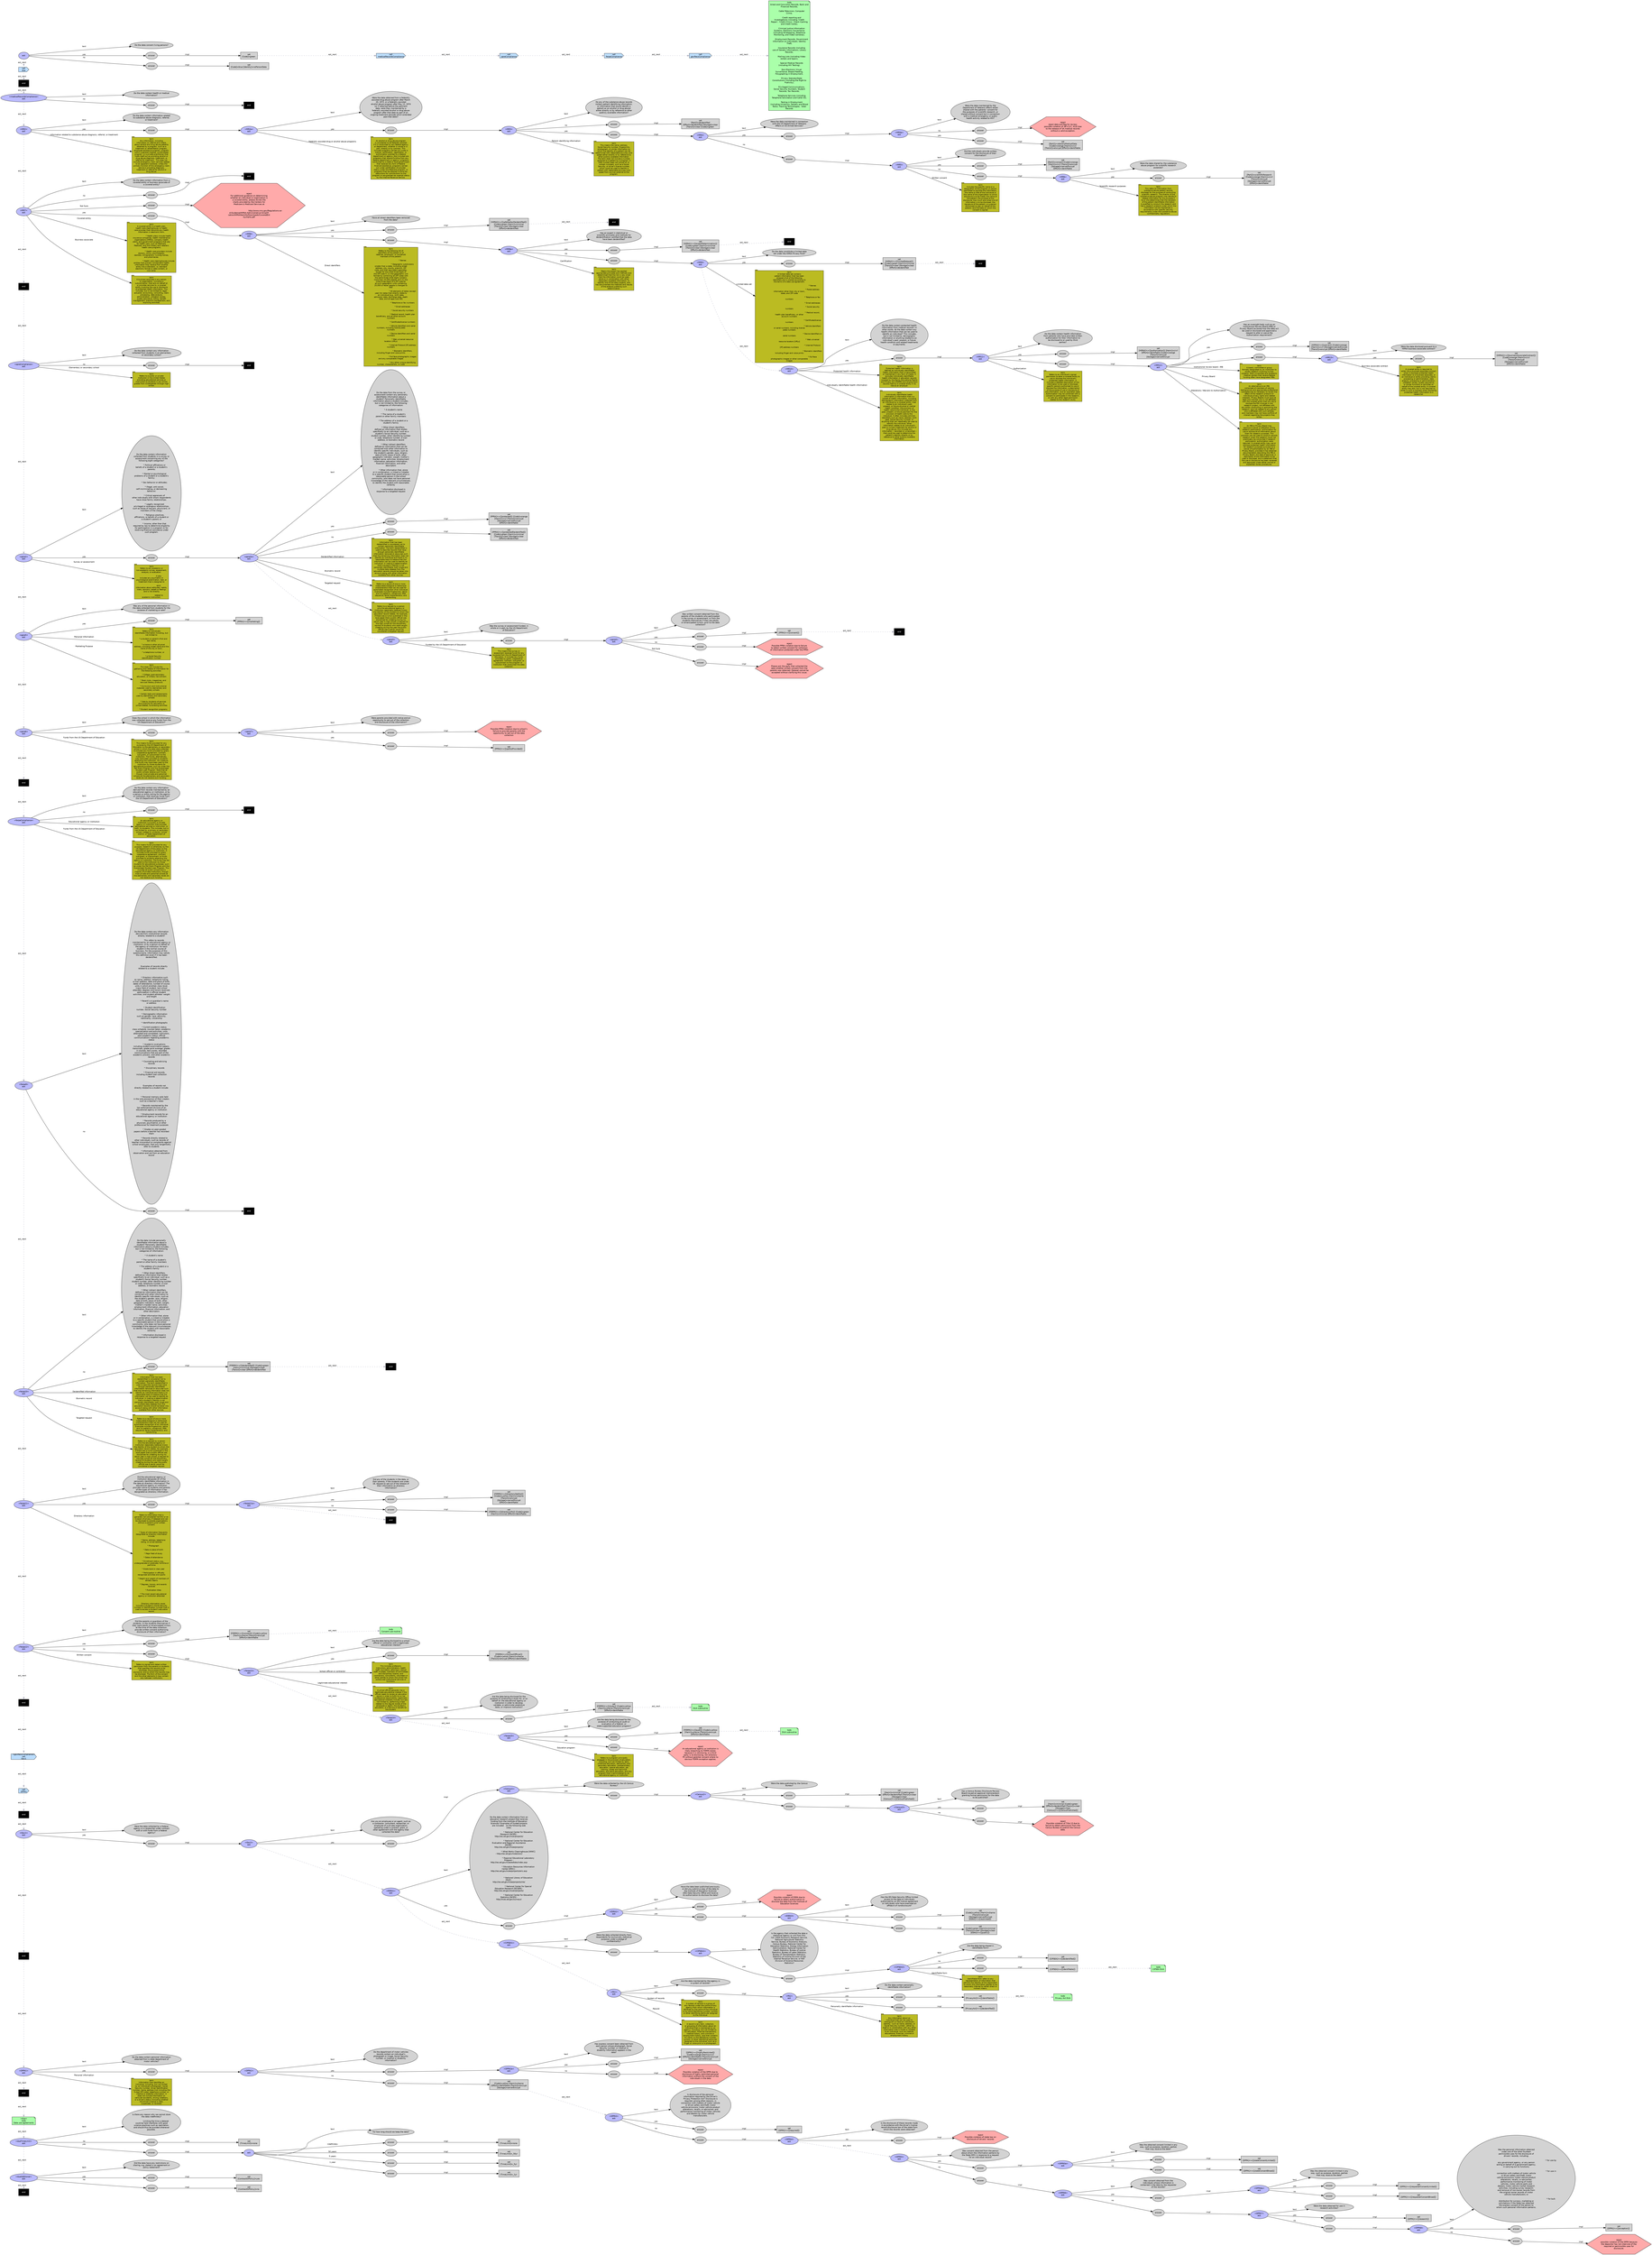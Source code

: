 digraph DecisionGraph {
edge [fontname="Helvetica" fontsize="10"]
node [fillcolor="lightgray" style="filled" fontname="Helvetica" fontsize="10"]
rankdir=LR
_18_091_19[ fillcolor="#BBBBFF" label="ask\n" ]
_18_091_19_TEXT[ label="Do the data concern living persons?" ]
_18_091_19_ans_yes[ label="answer" ]
_18_092_19[ shape="box" label="set\n[Code]=green " ]
_18_093_19[ fillcolor="#BBDDFF" shape="cds" label="call\nmedicalRecordsCompliance" ]
_18_094_19[ fillcolor="#BBDDFF" shape="cds" label="call\nppraCompliance" ]
_18_095_19[ fillcolor="#BBDDFF" shape="cds" label="call\nferpaCompliance" ]
_18_096_19[ fillcolor="#BBDDFF" shape="cds" label="call\ngovRecsCompliance" ]
_18_097_19[ fillcolor="#AAFFAA" shape="note" label="todo\nArrest and Conviction Records, Bank and\nFinancial Records,\n        Cable Television, Computer\nCrime,\n        Credit reporting and\nInvestigations (including 'Credit\nRepair', 'Credit Clinics', Check-Cashing\nand Credit Cards),\n        Criminal Justice Information\nSystems, Electronic Surveillance\n(including Wiretapping, Telephone\nMonitoring, and Video Cameras),\n        Employment Records, Government\nInformation on Individuals, Identity\nTheft,\n        Insurance Records (including\nuse of Genetic Information), Library\nRecords,\n        Mailing Lists (including Video\nrentals and Spam),\n        Special Medical Records\n(including HIV Testing),\n        Non-Electronic Visual\nSurveillance. Breast-Feeding,\nPolygraphing in Employment,\n        Privacy Statutes/State\nConstitutions (including the Right to\nPublicity),\n        Privileged Communications,\nSocial Security Numbers, Student\nRecords, Tax Records,\n        Telephone Services (including\nTelephone Solicitation and Caller ID),\n        Testing in Employment\n(including Urinalysis, Genetic and Blood\nTests), Tracking Technologies,  Voter\nRecords" ]
_18_091_19_ans_no[ label="answer" ]
_18_098_19[ shape="box" label="set\n[Code]=blue [Identity]=noPersonData " ]
_18_099_19[ fillcolor="#BBDDFF" shape="cds" label="call\ndua" ]
_18_0910_19[ fillcolor="#000000" shape="box" color="#000000" fontcolor="#FFFFFF" label="end" ]
medicalRecordsCompliance[ fillcolor="#BBBBFF" label=">medicalRecordsCompliance<\nask\n" ]
medicalRecordsCompliance_TEXT[ label="Do the data contain health or medical\ninformation?" ]
medicalRecordsCompliance_ans_no[ label="answer" ]
_18_0911_19[ fillcolor="#000000" shape="box" color="#000000" fontcolor="#FFFFFF" label="end" ]
MR2[ fillcolor="#BBBBFF" label=">MR2<\nask\n" ]
MR2_TEXT[ label="Do the data contain information related\nto substance abuse diagnosis, referral,\nor treatment?" ]
MR2_ans_yes[ label="answer" ]
MR2a[ fillcolor="#BBBBFF" label=">MR2a<\nask\n" ]
MR2a_TEXT[ label="Were the data obtained from a federally\nassisted drug abuse program after March\n20, 1972, or a federally assisted\nalcohol abuse program after May 13, 1974\n(or if obtained before the pertinent\ndate, were they maintained by a\nfederally assisted alcohol or drug abuse\nprogram after that date as part of an\nongoing treatment episode which extended\npast that date)?" ]
MR2a_ans_yes[ label="answer" ]
MR3[ fillcolor="#BBBBFF" label=">MR3<\nask\n" ]
MR3_TEXT[ label="Do any of the substance abuse records\ncontain patient identifying information,\nor information that would identify a\npatient as an alcohol or drug abuser\neither directly or by reference to other\npublicly available information?" ]
MR3_ans_no[ label="answer" ]
_18_0912_19[ shape="box" label="set\n[Part2]=deidentified\n[Effort]=deidentified [Storage]=clear\n[Transit]=clear [Code]=green " ]
MR3_ans_yes[ label="answer" ]
MR4[ fillcolor="#BBBBFF" label=">MR4<\nask\n" ]
MR4_TEXT[ label="Were the data maintained in connection\nwith the US Department of Veterans\nAffairs or US Armed Services?" ]
MR4_ans_yes[ label="answer" ]
MR4a[ fillcolor="#BBBBFF" label=">MR4a<\nask\n" ]
MR4a_TEXT[ label="Were the data maintained by the\nDepartment of Veterans Affairs either\nshared with the patients’ consent for\nthe purposes of scientific research, or\nshared without consent but in connection\nwith a medical emergency or public\nhealth activity related to HIV?" ]
MR4a_ans_no[ label="answer" ]
_18_0913_19[ fillcolor="#FFAAAA" shape="hexagon" label="reject\nreject data and flag for review;\npossible violation of 38 U.S.C. 4132 due\nto the release of VA medical records\nwithout a valid exception." ]
MR4a_ans_yes[ label="answer" ]
_18_0914_19[ shape="box" label="set\n[Part2]=veteransMedicalData\n[Code]=orange [Harm]=civil\n[Transit]=encrypt [Effort]=identifiable " ]
MR4_ans_no[ label="answer" ]
MR5[ fillcolor="#BBBBFF" label=">MR5<\nask\n" ]
MR5_TEXT[ label="Did the individuals provide written\nconsent for the disclosure of their\ninformation?" ]
MR5_ans_yes[ label="answer" ]
_18_0915_19[ shape="box" label="set\n[Part2]=consent [Code]=orange\n[Harm]=civil [Transit]=encrypt\n[Storage]=serverEncrypt\n[Effort]=identifiable " ]
MR5_ans_no[ label="answer" ]
MR6[ fillcolor="#BBBBFF" label=">MR6<\nask\n" ]
MR6_TEXT[ label="Were the data shared by the substance\nabuse program for scientific research\npurposes?" ]
MR6_ans_yes[ label="answer" ]
_18_0916_19[ shape="box" label="set\n[Part2]=scientificResearch\n[Code]=orange [Harm]=civil\n[Transit]=encrypt\n[Storage]=serverEncrypt\n[Effort]=identifiable " ]
MR6_t_Scientific_20research_20purposes[ fillcolor="#BBBB22" shape="tab" fontsize="9" label="term\nThis refers to information from\nsubstance abuse patient records\ndisclosed for the purpose of conducting\nscientific research. The director of the\nsubstance abuse program may decide to\nrelease information for this purpose if\nhe or she determines that the recipient\nof the patient identifiable information\nis qualified to conduct the research and\nhas a research protocol under which the\ninformation will be maintained in\naccordance with specific security\nrequirements under the substance abuse\nconfidentiality regulations" ]
MR5_t_Written_20consent[ fillcolor="#BBBB22" shape="tab" fontsize="9" label="term\nIncludes the specific name or a\ndesignation of the program or person\npermitted to disclose the information;\nthe name or title of the individual or\nthe name of the organization to which\ndisclosure is to be made; the name of\nthe patient; the purpose of the\ndisclosure; how much and what kind of\ninformation is to be disclosed; the\nsignature of the patient, or a person\nauthorized to sign on behalf of the\npatient; and the date on which the\nconsent is signed." ]
MR3_t_Patient_20identifying_20information[ fillcolor="#BBBB22" shape="tab" fontsize="9" label="term\nThis means the name, address,\nSocial Security number, fingerprints,\nphotograph, or similar information by\nwhich the identity of a patient can be\ndetermined with reasonable accuracy and\nspeed either directly or by reference to\nother publicly available information.\nThe term does not include a number\nassigned to a patient by a program, if\nthat number does not consist of, or\ncontain numbers, such as a Social\nSecurity, or driver’s license number,\nwhich could be used to identify a\npatient with reasonable accuracy and\nspeed from sources external to the\nprogram." ]
MR2a_t_Federally_20assisted_20drug_20or_20alcohol_20abuse_20programs[ fillcolor="#BBBB22" shape="tab" fontsize="9" label="term\nAn alcohol or drug abuse program\nis considered to be federally assisted\nif it is conducted by any federal agency\nor department, whether in whole or in\npart, directly or by contract. This\nincludes programs carried out under a\nlicense, certification, registration, or\nauthorization granted by a federal\ndepartment or agency. Also included are\nprograms that receive funding from any\nfederal department or agency, programs\nconducted by a state or local government\nthat receives any form of federal\nfinancial assistance, programs carried\nout under certification of provider\nstatus under the Medicare program, or\nprograms that are allowed income tax\ndeductions for contributions to the\nprogram or are granted tax exempt status\nby the Internal Revenue Service." ]
MR2_t_Information_20related_20to_20substance_20abuse_20diagnosis_01_20referral_01_20or_20treatment[ fillcolor="#BBBB22" shape="tab" fontsize="9" label="term\nAny information, including\ninformation on referral and intake,\nabout alcohol and drug abuse patients\nobtained by a program, such as a\ntreatment or rehabilitation program,\nemployee assistance program, program\nwithin a general hospital, school-based\nprogram, or a private practitioner that\nholds itself out as providing alcohol or\ndrug abuse diagnosis, treatment, or\nreferral for treatment.  This does not\ninclude emergency room services related\nto an apparent overdose, unless the\nprimary function of this emergency room\nservice is providing diagnosis,\ntreatment or referral for alcohol or\ndrug abuse." ]
MR7[ fillcolor="#BBBBFF" label=">MR7<\nask\n" ]
MR7_TEXT[ label="Do the data contain information from a\ncovered entity or business associate of\na covered entity?" ]
MR7_ans_no[ label="answer" ]
_18_0917_19[ fillcolor="#000000" shape="box" color="#000000" fontcolor="#FFFFFF" label="end" ]
MR7_ans_Not_20Sure[ label="answer" ]
_18_0918_19[ fillcolor="#FFAAAA" shape="hexagon" label="reject\nFor additional guidance on determining\nwhether an individual or organization is\na covered entity, please review the\ncharts provided by the Centers for\nMedicare & Medicaid Services at\n \n							http://www.cms.gov/Regulations-an\nd-Guidance/HIPAA-Administrative-Simplifi\ncation/HIPAAGenInfo/Downloads/CoveredEnt\nitycharts.pdf" ]
MR7_ans_yes[ label="answer" ]
MR8[ fillcolor="#BBBBFF" label=">MR8<\nask\n" ]
MR8_TEXT[ label="Have all direct identifiers been removed\nfrom the data?" ]
MR8_ans_yes[ label="answer" ]
_18_0919_19[ shape="box" label="set\n[HIPAA]+={[safeHarborDeidentified]}\n[Code]=green [Harm]=minimal\n[Transit]=clear [Storage]=clear\n[Effort]=deidentified " ]
_18_0920_19[ fillcolor="#000000" shape="box" color="#000000" fontcolor="#FFFFFF" label="end" ]
MR8_ans_no[ label="answer" ]
MR8a[ fillcolor="#BBBBFF" label=">MR8a<\nask\n" ]
MR8a_TEXT[ label="Has an expert in statistical or\nscientific principles and methods for\ndeidentification certified that the data\nhave been deidentified?" ]
MR8a_ans_yes[ label="answer" ]
_18_0921_19[ shape="box" label="set\n[HIPAA]+={[expertDetermination]}\n[Code]=green [Harm]=minimal\n[Transit]=clear [Storage]=clear\n[Effort]=deidentified " ]
_18_0922_19[ fillcolor="#000000" shape="box" color="#000000" fontcolor="#FFFFFF" label="end" ]
MR8a_ans_no[ label="answer" ]
MR9[ fillcolor="#BBBBFF" label=">MR9<\nask\n" ]
MR9_TEXT[ label="Do the data constitute a limited data\nset under the HIPAA Privacy Rule?" ]
MR9_ans_yes[ label="answer" ]
_18_0923_19[ shape="box" label="set\n[HIPAA]+={[limitedDataset]}\n[Code]=green [Harm]=minimal\n[Transit]=clear [Storage]=clear\n[Effort]=deidentified " ]
_18_0924_19[ fillcolor="#000000" shape="box" color="#000000" fontcolor="#FFFFFF" label="end" ]
MR9_t_Limited_20data_20set[ fillcolor="#BBBB22" shape="tab" fontsize="9" label="term\nA limited data set contains\npatient information that has been\nstripped of all of the following\nidentifiers and is shared according to\nthe terms of a data use agreement.\n      										* Names\n      										* Postal address\ninformation other than city or town,\nstate, and ZIP code\n      										* Telephone or fax\nnumbers\n      										* Email addresses\n      										* Social security\nnumbers\n      										* Medical record,\nhealth plan beneficiary, or other\naccount numbers\n      										* Certificate/license\nnumbers\n      										* Vehicle identifiers\nor serial numbers, including license\nplate numbers\n      										* Device identifiers or\nserial numbers\n      										* Web universal\nresource locators [URLs]\n      										* Internet Protocol\n[IP] address numbers\n      										* Biometric identifiers\nincluding finger and voice prints\n      										* Full face\nphotographic images or other comparable\nimages" ]
MR10[ fillcolor="#BBBBFF" label=">MR10<\nask\n" ]
MR10_TEXT[ label="Do the data contain protected health\ninformation from medical records? In\nother words, do the data contain any\nhealth information that can be used to\nidentify an individual? This includes,\nbut is not limited to, demographic\ninformation or anything related to an\nindividual’s past, present, or future\nhealth condition and related treatments\nor payments." ]
MR10_ans_yes[ label="answer" ]
MR11[ fillcolor="#BBBBFF" label=">MR11<\nask\n" ]
MR11_TEXT[ label="Do the data contain health information\nfrom patients who have provided written\nauthorization for their information to\nbe disclosed to or used by third\nparties?" ]
MR11_ans_yes[ label="answer" ]
_18_0925_19[ shape="box" label="set\n[HIPAA]+={[authorization]} [Harm]=civil\n[Effort]=identifiable [Code]=orange\n[Transit]=encrypt\n[Storage]=serverEncrypt " ]
MR11_ans_no[ label="answer" ]
MR12[ fillcolor="#BBBBFF" label=">MR12<\nask\n" ]
MR12_TEXT[ label="Has an oversight body such as an\nInstitutional Review Board [IRB] or\nPrivacy Board reviewed how the data will\nbe used or disclosed and approved a\nrequest to alter or waive the\nAuthorization requirement?" ]
MR12_ans_yes[ label="answer" ]
_18_0926_19[ shape="box" label="set\n[HIPAA]+={[waiver]} [Code]=orange\n[Harm]=civil [Storage]=serverEncrypt\n[Transit]=encrypt [Effort]=identifiable " ]
MR12_ans_no[ label="answer" ]
MR13[ fillcolor="#BBBBFF" label=">MR13<\nask\n" ]
MR13_TEXT[ label="Were the data disclosed pursuant to a\nHIPAA business associate contract?" ]
MR13_ans_yes[ label="answer" ]
_18_0927_19[ shape="box" label="set\n[HIPAA]+={[businessAssociateContract]}\n[Code]=orange [Harm]=civil\n[Transit]=encrypt\n[Storage]=serverEncrypt\n[Effort]=identifiable " ]
MR13_t_Business_20associate_20contract[ fillcolor="#BBBB22" shape="tab" fontsize="9" label="term\nA covered entity is required to\nenter into a business associate contract\nwhen it discloses protected health\ninformation to a business associate, or\nan individual or entity providing claims\nprocessing or administration, data\nanalysis, processing or administration,\nutilization review, quality assurance,\nor similar functions or activities on\nbehalf of the covered entity. A covered\nentity may also, but is not required to,\nenter in such a contract when disclosing\nprotected health information to a\nresearcher." ]
MR12_t_Institutional_20review_20board_20_17_20IRB[ fillcolor="#BBBB22" shape="tab" fontsize="9" label="term\nA board, committee or group\nformally designated by an institution to\nreview research involving human\nsubjects. Most universities and academic\nmedical centers that receive federal\nfunding often have designated IRBs." ]
MR12_t_Privacy_20Board[ fillcolor="#BBBB22" shape="tab" fontsize="9" label="term\nAn alternative to an IRB,\ncomprised of members of varying\nbackgrounds and appropriate professional\ncompetencies as necessary to review the\neffect of the research protocol on\nindividual privacy rights and related\ninterests. Privacy Boards must have at\nleast one member who is not affiliated\nwith the covered entity that will use or\ndisclose the PHI involved in the\nresearch project, not affiliated with\nany entity conducting or sponsoring the\nresearch, and not related to any person\nwho is affiliated with such entities,\nand members may not have conflicts of\ninterest regarding the projects they\nreview." ]
MR12_t_Alterations_20_02_20Waivers_20to_20Authorization[ fillcolor="#BBBB22" shape="tab" fontsize="9" label="term\nAn IRB or Privacy Board may\napprove a waiver or alteration of the\nresearch participants’ authorization for\nuse or disclosure of information about\nthem for research purposes. This\nprovision can be used to conduct records\nresearch when the research could not\npracticably be conducted if research\nparticipants’ authorization were\nrequired. A covered entity may use or\ndisclose protected health information\nfor research purposes pursuant to a\nwaiver of authorization by an IRB or\nPrivacy Board, provided it has obtained\ndocumentation describing the IRB or\nPrivacy Board, the date of approval, a\ndescription of the information to be\nused or disclosed, and a statement that\nthe use or disclosure has been reviewed\nand approved under either normal or\nexpedited review procedures." ]
MR11_t_Authorization[ fillcolor="#BBBB22" shape="tab" fontsize="9" label="term\nRefers to an individual’s signed\npermission to allow a covered entity to\nuse or disclose the individual's\nprotected health information. It\nincludes a detailed description of the\ninformation to be used or disclosed,\nspecific persons authorized to use or\ndisclose the information, a description\nof the purpose of use or disclosure of\nthe information, and an expiration date.\nAuthorization may be combined with a\nconsent to participate in the research,\nor with any other legal permission\nrelated to the research study." ]
MR10_t_Protected_20health_20information[ fillcolor="#BBBB22" shape="tab" fontsize="9" label="term\nProtected health information is\ndefined as individually identifiable\nhealth information that is transmitted\nor maintained in any form of media. It\nexcludes individually identifiable\nhealth information in education records\ncovered by the Family Educational Rights\nand Privacy Act [FERPA] and employment\nrecords held by a covered entity in its\nrole as an employer." ]
MR10_t_Individually_20identifiable_20health_20information[ fillcolor="#BBBB22" shape="tab" fontsize="9" label="term\nIndividually identifiable health\ninformation is information that is a\nsubset of health information, including\ndemographic information collected from\nan individual by a covered entity, that\nrelates to an individual’s past,\npresent, or future physical or mental\nhealth condition, the provision of\nhealth care to the individual, or the\npast, present, or future payment for the\nprovision of health care to the\nindividual. It often includes common\nidentifiers such as name, address, birth\ndate, Social Security number, or\nanything that can reasonably be used to\nidentify the individual. When\ninformation relates to an individual’s\npast or current treatment for alcohol or\ndrug abuse, this includes any\ninformation – recorded or unrecorded –\nthat could be used to determine the\npatient’s identity directly or by\nreference to other publicly available\ninformation." ]
MR8a_t_Certification[ fillcolor="#BBBB22" shape="tab" fontsize="9" label="term\nMeans the expert has applied\nappropriate principles and methods and\ndetermined that the risk is very small\nthat the information could be used,\nalone or in combination with other\nreasonably available information, to\nidentify one of the data subjects, and\nhas documented the methods and results\nof the analysis justifying such\ndetermination." ]
MR8_t_Direct_20identifiers[ fillcolor="#BBBB22" shape="tab" fontsize="9" label="term\nRefers to the following list of\nidentifiers of the patient or of\nrelatives, employers, or household\nmembers of the patient:\n  					* Names\n  					* Geographic subdivisions\nsmaller than a state, including street\naddress, city, county, precinct, ZIP\ncode, and their equivalent geocodes,\nexcept for the initial three digits of\nthe ZIP code if, (1) the geographic unit\nformed by combining all ZIP codes with\nthe same three initial digits contains\nmore than 20,000 people; and (2) the\ninitial three digits of a ZIP code for\nall such geographic units containing\n20,000 or fewer people is changed to\n000\n  					* All elements of dates (except\nyear) for dates that directly relate to\nan individual [e.g., birth date,\nadmission date, discharge date, death\ndate, and all ages over 89]\n  					* Telephone or fax numbers\n  					* Email addresses\n  					* Social security numbers\n  					* Medical record, health plan\nbeneficiary, and all other account\nnumbers\n  					* Certificate/license numbers\n  					* Vehicle identifiers and serial\nnumbers, including license plate\nnumbers\n  					* Device identifiers and serial\nnumbers\n  					* Web universal resource\nlocators (URLs)\n  					* Internet Protocol [IP] address\nnumbers\n  					* Biometric identifiers,\nincluding finger and voice prints\n  					* Full face photographic images\nand any comparable images\n  					* Any other unique identifying\nnumber, characteristic, or code" ]
MR7_t_Covered_20entity[ fillcolor="#BBBB22" shape="tab" fontsize="9" label="term\nA covered entity is a health plan,\nhealth care clearinghouse, or health\ncare provider that transmits any health\ninformation in electronic form.\n			* Health plans include health\ninsurance companies, health maintenance\norganizations [HMOs], company health\nplans, and government programs that pay\nfor health care, such as Medicare,\nMedicaid, and the military and veterans\nhealth care programs.\n			* Health care providers include\ndoctors, clinics, psychologists,\ndentists, chiropractors, nursing homes,\nand pharmacies.\n			* Health care clearinghouses include\nentities that process nonstandard health\ninformation they receive from another\nentity into a standard, i.e. standard\nelectronic format or data content, or\nvice versa." ]
MR7_t_Business_20associate[ fillcolor="#BBBB22" shape="tab" fontsize="9" label="term\nA business associate is any person\nor organization, including a\nsubcontractor, that acts on behalf of,\nor provides services to, a covered\nentity involving the use or disclosure\nof protected health information. This\nincludes, but is not limited to, legal,\nactuarial, accounting, consulting, claim\nprocessing, data analysis,\nadministration, utilization review,\nquality assurance, billing, benefit\nmanagement, practice management, and\nre-pricing activities." ]
_18_0928_19[ fillcolor="#000000" shape="box" color="#000000" fontcolor="#FFFFFF" label="end" ]
ppraCompliance[ fillcolor="#BBBBFF" label=">ppraCompliance<\nask\n" ]
ppraCompliance_TEXT[ label="Do the data contain any information\ncollected from students in an elementary\nor secondary school?" ]
ppraCompliance_ans_no[ label="answer" ]
_18_0929_19[ fillcolor="#000000" shape="box" color="#000000" fontcolor="#FFFFFF" label="end" ]
ppraCompliance_t_Elementary_20or_20secondary_20school[ fillcolor="#BBBB22" shape="tab" fontsize="9" label="term\nRefers to a public or private\ninstitution in the United States\nproviding educational services or\ninstruction to students in any of the\ngrades from kindergarten through high\nschool." ]
ppra2[ fillcolor="#BBBBFF" label=">ppra2<\nask\n" ]
ppra2_TEXT[ label="Do the data contain information\ncollected from students in a survey or\nassessment concerning any of the\nfollowing eight categories?\n          * Political affiliations or\nbeliefs of a student or a student’s\nparents;\n          * Mental or psychological\nproblems of a student or a student’s\nfamily;\n          * Sex behavior or attitudes;\n          * Illegal, anti-social,\nself-incriminating, or demeaning\nbehavior;\n          * Critical appraisals of\nother individuals with whom respondents\nhave close family relationships;\n          * Legally recognized\nprivileged or analogous relationships,\nsuch as those of lawyers, physicians, or\nmembers of the clergy;\n          * Religious practices,\naffiliations, or beliefs of a student or\na student’s parent; or\n          * Income, other than that\nrequired by law to determine eligibility\nfor participation in a program or for\nreceiving financial assistance under\nsuch program." ]
ppra2_ans_yes[ label="answer" ]
ppra2a[ fillcolor="#BBBBFF" label=">ppra2a<\nask\n" ]
ppra2a_TEXT[ label="Do the data from the survey or\nassessment contain any personally\nidentifiable information about a\nstudent? Personally identifiable\ninformation about a student includes,\nbut is not limited to, the following\ncategories of information:\n        * A student’s name\n        * The name of a student’s\nparent or other family members\n        * The address of a student or a\nstudent’s family\n        * Other direct identifiers,\ndefined as information that relates\nspecifically to an individual, such as a\nstudent’s Social Security number,\nstudent number, other identifying number\nor code, telephone number, e-mail\naddress, or biometric record\n        * Other indirect identifiers\ndefined as information that can be\ncombined with other information to\nidentify specific individuals, such as\nthe student’s gender, race, religion,\ndate of birth, place of birth, other\ngeographic indicator, weight, mother’s\nmaiden name, activities, employment\ninformation, education information,\nfinancial information, and other\ndescriptors\n        * Other information that, alone\nor in combination, is linked or linkable\nto a specific student that would allow a\nreasonable person in the school\ncommunity, who does not have personal\nknowledge of the relevant circumstances,\nto identify the student with reasonable\ncertainty\n        * Information disclosed in\nresponse to a targeted request" ]
ppra2a_ans_yes[ label="answer" ]
_18_0930_19[ shape="box" label="set\n[PPRA]+={[protected]} [Code]=orange\n[Harm]=civil [Transit]=encrypt\n[Storage]=serverEncrypt\n[Effort]=identifiable " ]
ppra2a_ans_no[ label="answer" ]
_18_0931_19[ shape="box" label="set\n[PPRA]+={[protectedDeidentified]}\n[Code]=green [Harm]=minimal\n[Transit]=clear [Storage]=clear\n[Effort]=deidentified " ]
ppra2a_t_Deidentified_20information[ fillcolor="#BBBB22" shape="tab" fontsize="9" label="term\nInformation that has been\ndeidentified is considered not to\ncontain personally identifiable\ninformation. The term deidentified is\nused to describe records that have\nenough personally identifiable\ninformation removed or obscured such\nthat the remaining information does not\nidentify an individual and there is no\nreasonable basis to believe that the\ninformation can be used to identify an\nindividual. In making a determination\nthat a student’s identity is not\npersonally identifiable, both single and\nmultiple data releases from the\neducation records should be taken into\naccount along with other information\navailable from other sources." ]
ppra2a_t_Biometric_20record[ fillcolor="#BBBB22" shape="tab" fontsize="9" label="term\nRefers to a record of one or more\nmeasurable biological or behavioral\ncharacteristics that can be used for\nautomated recognition of an individual.\nExamples include fingerprints; retina\nand iris patterns; voiceprints; DNA\nsequence; facial characteristics; and\nhandwriting." ]
ppra2a_t_Targeted_20request[ fillcolor="#BBBB22" shape="tab" fontsize="9" label="term\nRefers to a request by a person\nwho the educational agency or\ninstitution reasonably believes knows\nthe identity of the student to whom the\neducation record relates. For example,\nif there was a rumor published in the\nlocal paper that a public official was\ndisciplined for cheating during his\nsenior year in high school, a request to\nthe high school for the disciplinary\nrecords of students who were caught\ncheating during the year the public\nofficial was a senior would be\nconsidered a targeted request." ]
ppra3[ fillcolor="#BBBBFF" label=">ppra3<\nask\n" ]
ppra3_TEXT[ label="Was the survey or assessment funded, in\nwhole or in part, by the US Department\nof Education?" ]
ppra3_ans_yes[ label="answer" ]
ppra4[ fillcolor="#BBBBFF" label=">ppra4<\nask\n" ]
ppra4_TEXT[ label="Was written consent obtained from the\nparents of the students who participated\nin the survey or assessment, or from the\nstudents themselves if they are adults\nor emancipated minors, prior to the data\ncollection?" ]
ppra4_ans_yes[ label="answer" ]
_18_0932_19[ shape="box" label="set\n[PPRA]+={[consent]} " ]
_18_0933_19[ fillcolor="#000000" shape="box" color="#000000" fontcolor="#FFFFFF" label="end" ]
ppra4_ans_no[ label="answer" ]
_18_0934_19[ fillcolor="#FFAAAA" shape="hexagon" label="reject\nPossible PPRA violation due to failure\nto obtain written consent for collection\nof information protected under the PPRA" ]
ppra4_ans_Not_20Sure[ label="answer" ]
_18_0935_19[ fillcolor="#FFAAAA" shape="hexagon" label="reject\nPlease ask the party that collected the\ndata whether written consent from the\nparents was obtained. Dataset cannot be\naccepted without clarifying this issue." ]
ppra3_t_Funded_20by_20the_20US_20Department_20of_20Education[ fillcolor="#BBBB22" shape="tab" fontsize="9" label="term\nThis means the survey or\nassessment received funds for any\npurpose from the US Department of\nEducation. It includes any funds\nprovided by grant, cooperative\nagreement, contract, sub-grant, or\nsubcontract to the program or\ninstitution that conducted the data\ncollection." ]
ppra2_t_Survey_20or_20assessment[ fillcolor="#BBBB22" shape="tab" fontsize="9" label="term\nRefers to any academic or\nnon-academic survey, assessment,\nanalysis, or evaluation.\n                         It also\nincludes any psychiatric or\npsychological examination, test, or\ntreatment that is designed to\n                         elicit\ninformation about attitudes, habits,\ntraits, opinions, beliefs or feelings\nand is not directly\n                         related to\nacademic instruction." ]
ppra5[ fillcolor="#BBBBFF" label=">ppra5<\nask\n" ]
ppra5_TEXT[ label="Was any of the personal information in\nthe data collected from students for the\npurpose of marketing or sale?" ]
ppra5_ans_yes[ label="answer" ]
_18_0936_19[ shape="box" label="set\n[PPRA]+={[marketing]} " ]
ppra5_t_Personal_20Information[ fillcolor="#BBBB22" shape="tab" fontsize="9" label="term\nRefers to individually\nidentifiable information including, but\nnot limited to:\n      * a student or parent’s first and\nlast name,\n      * a home or other physical\naddress, including street name and the\nname of the city or town,\n      * a telephone number, or\n      * a Social Security\nidentification number." ]
ppra5_t_Marketing_20Purpose[ fillcolor="#BBBB22" shape="tab" fontsize="9" label="term\nThis does not include the\ngathering and release of information for\nthe following activities:\n      * College, post-secondary\neducation, or military recruitment\n      * Book clubs, magazines, and\nlow-cost literacy products\n      * Curriculum and instructional\nmaterials used by elementary and\nsecondary schools\n      * Certain tests and assessments\nused by elementary and secondary\nschools\n      * Sale by students of services\nand products for education or\nschool-related, fundraising activities\n      * Student recognition programs" ]
ppra6[ fillcolor="#BBBBFF" label=">ppra6<\nask\n" ]
ppra6_TEXT[ label="Does the school in which the information\nwas collected receive any funds from the\nUS Department of Education?" ]
ppra6_ans_yes[ label="answer" ]
ppra7[ fillcolor="#BBBBFF" label=">ppra7<\nask\n" ]
ppra7_TEXT[ label="Were parents provided with notice and an\nopportunity to opt out of the collection\nand disclosure of the information?" ]
ppra7_ans_no[ label="answer" ]
_18_0937_19[ fillcolor="#FFAAAA" shape="hexagon" label="reject\nPossible PPRA violation due to school’s\nfailure to provide parents with the\nopportunity to opt out of the data\ncollection" ]
ppra7_ans_yes[ label="answer" ]
_18_0938_19[ shape="box" label="set\n[PPRA]+={[optOutProvided]} " ]
ppra6_t_Funds_20from_20the_20US_20Department_20of_20Education[ fillcolor="#BBBB22" shape="tab" fontsize="9" label="term\nThis means funds provided for any\npurpose by the US Department of\nEducation to the elementary or secondary\nschool in which the data were collected.\nIt includes any funds provided by grant,\ncooperative agreement, contract,\nsub-grant, or subcontract to the\ninstitution. The funds, alternatively,\nmay have been provided to students\nattending the institution. For instance,\nthe funds may have been paid to the\ninstitution by those students for\neducational purposes, such as under the\nPell Grant Program and the Guaranteed\nStudent Loan Program. Note that all\npublic schools receive such funds,\nthough most private and parochial\nschools at the elementary and secondary\nlevels do not receive such funding." ]
_18_0939_19[ fillcolor="#000000" shape="box" color="#000000" fontcolor="#FFFFFF" label="end" ]
ferpaCompliance[ fillcolor="#BBBBFF" label=">ferpaCompliance<\nask\n" ]
ferpaCompliance_TEXT[ label="Do the data contain any information\nderived from records maintained by an\neducational agency or institution, or by\na person or entity acting for the agency\nor institution, that receives funds from\nthe US Department of Education?" ]
ferpaCompliance_ans_no[ label="answer" ]
_18_0940_19[ fillcolor="#000000" shape="box" color="#000000" fontcolor="#FFFFFF" label="end" ]
ferpaCompliance_t_Educational_20agency_20or_20institution[ fillcolor="#BBBB22" shape="tab" fontsize="9" label="term\nAn educational agency or\ninstitution is a public or private\nagency or institution that provides\neducational services or instruction, or\nboth, to students. This includes, but is\nnot limited to, a primary or secondary\nschool, college or university, school\ndistrict, or state department of\neducation." ]
ferpaCompliance_t_Funds_20from_20the_20US_20Department_20of_20Education[ fillcolor="#BBBB22" shape="tab" fontsize="9" label="term\nThis means funds provided for any\npurpose, research or otherwise, by the\nUS Department of Education to the\neducational agency or institution. It\nincludes funds provided by grant,\ncooperative agreement, contract,\nsub-grant, or subcontract; or funds\nprovided to students attending the\nagency or institution. The funds may be\npaid to the institution by those\nstudents for educational purposes, such\nas under the Pell Grant Program and the\nGuaranteed Student Loan Program. This\nincludes all public schools and a\nmajority of private institutions, though\nmost private and parochial schools at\nthe elementary and secondary levels do\nnot receive such funding." ]
ferpa9[ fillcolor="#BBBBFF" label=">ferpa9<\nask\n" ]
ferpa9_TEXT[ label="Do the data contain any information\nderived from institutional records\ndirectly related to a student?\n         This refers to records\nmaintained by an educational agency or\ninstitution, or by a person on behalf of\nthe agency or institution, for each\nstudent in the normal course of\nbusiness. For the purposes of this\nquestionnaire, information may satisfy\nthis definition even if it has been\ndeidentified.\n\n         Examples of records directly\nrelated to a student include:\n\n          * Directory information such\nas name, address, telephone listing,\ne-mail address, date and place of birth,\ndates of attendance, number of course\nunits in which enrolled, class level,\nmajor field of student, last school\nattended, degrees and honors received,\nparticipation in official student\nactivities, and student athletes’ weight\nand height\n          * Parent’s or guardian’s name\nor address\n          * Student identification\nnumber, Social Security number\n          * Demographic information\nsuch as gender, race, ethnicity,\nnationality, citizenship\n          * Identification photographs\n          * Current academic status,\nclass schedule, courses taken, academic\nspecialization and activities, units\nattempted and completed, instructors,\npast academic status, official\ncommunications regarding academic\nstatus\n          * Academic evaluations,\nincluding student examination papers,\ntranscripts, grade point average, grades\nin courses, test scores, recorded\ncommunications that are part of the\nacademic process, and other academic\nrecords\n          * Counseling and advising\nrecords\n          * Disciplinary records\n          * Financial aid records,\nincluding student loan collection\nrecords\n\n          Examples of records not\ndirectly related to a student include:\n\n          * Personal memory aids held\nin the sole possession of their creator,\nsuch as a teacher’s notes\n          * Records maintained by the\nlaw enforcement division of an\neducational agency or institution\n          * Employment records for an\neducational agency or institution\n          * Records produced by a\nphysician, psychiatrist, or other\nprofessional for treatment purposes\n          * Grades on peer-graded\npapers before a teacher has recorded\nthem\n          * Records directly related to\nother individuals, such as records of\nteacher misconduct or complaints against\nschool employees, that only tangentially\nrefer to students\n          * Information obtained from\nobservation and not from an education\nrecord " ]
ferpa9_ans_no[ label="answer" ]
_18_0941_19[ fillcolor="#000000" shape="box" color="#000000" fontcolor="#FFFFFF" label="end" ]
ferpa10[ fillcolor="#BBBBFF" label=">ferpa10<\nask\n" ]
ferpa10_TEXT[ label="Do the data include personally\nidentifiable information about a\nstudent? Personally identifiable\ninformation about a student includes,\nbut is not limited to, the following\ncategories of information:\n        * A student’s name\n        * The name of a student’s\nparent or other family members\n        * The address of a student or a\nstudent’s family\n        * Other direct identifiers,\ndefined as information that relates\nspecifically to an individual, such as a\nstudent’s Social Security number,\nstudent number, other identifying number\nor code, telephone number, e-mail\naddress, or biometric record\n        * Other indirect identifiers,\ndefined as information that can be\ncombined with other information to\nidentify specific individuals, such as\nthe student’s gender, race, religion,\ndate of birth, place of birth, other\ngeographic indicators, height, weight,\nmother’s maiden name, activities,\nemployment information, education\ninformation, financial information, and\nother descriptors\n        * Other information that, alone\nor in combination, is linked or linkable\nto a specific student that would allow a\nreasonable person in the school\ncommunity, who does not have personal\nknowledge of the relevant circumstances,\nto identify the student with reasonable\ncertainty\n        * Information disclosed in\nresponse to a targeted request" ]
ferpa10_ans_no[ label="answer" ]
_18_0942_19[ shape="box" label="set\n[FERPA]+={[deidentified]} [Code]=green\n[Harm]=minimal [Storage]=clear\n[Transit]=clear [Effort]=deidentified " ]
_18_0943_19[ fillcolor="#000000" shape="box" color="#000000" fontcolor="#FFFFFF" label="end" ]
ferpa10_t_Deidentified_20information[ fillcolor="#BBBB22" shape="tab" fontsize="9" label="term\nInformation that has been\ndeidentified is considered not to\ncontain personally identifiable\ninformation. The term deidentified is\nused to describe records that have\nenough personally identifiable\ninformation removed or obscured such\nthat the remaining information does not\nidentify an individual and there is no\nreasonable basis to believe that the\ninformation can be used to identify an\nindividual. In making a determination\nthat a student’s identity is not\npersonally identifiable, both single and\nmultiple data releases from the\neducation records should be taken into\naccount along with other information\navailable from other sources." ]
ferpa10_t_Biometric_20record[ fillcolor="#BBBB22" shape="tab" fontsize="9" label="term\nRefers to a record of one or more\nmeasurable biological or behavioral\ncharacteristics that can be used for\nautomated recognition of an individual.\nExamples include fingerprints; retina\nand iris patterns; voiceprints; DNA\nsequence; facial characteristics; and\nhandwriting." ]
ferpa10_t_Targeted_20request[ fillcolor="#BBBB22" shape="tab" fontsize="9" label="term\nRefers to a request by a person\nwho the educational agency or\ninstitution reasonably believes knows\nthe identity of the student to whom the\neducation record relates. For example,\nif there was a rumor published in the\nlocal paper that a public official was\ndisciplined for cheating during his\nsenior year in high school, a request to\nthe high school for the disciplinary\nrecords of students who were caught\ncheating during the year the public\nofficial was a senior would be\nconsidered a targeted request." ]
ferpa11[ fillcolor="#BBBBFF" label=">ferpa11<\nask\n" ]
ferpa11_TEXT[ label="Did the educational agency or\ninstitution designate all of the\npersonally identifiable information in\nthe data as directory information? The\neducational agency or institution\nprovides notice to students and parents\nof the types of information it has\ndesignated as directory information." ]
ferpa11_ans_yes[ label="answer" ]
ferpa11a[ fillcolor="#BBBBFF" label=">ferpa11a<\nask\n" ]
ferpa11a_TEXT[ label="Did any of the students in the data, or\ntheir parents, if the students are under\n18, request to opt out of the release of\ntheir information as directory\ninformation?" ]
ferpa11a_ans_yes[ label="answer" ]
_18_0944_19[ shape="box" label="set\n[FERPA]+={[directoryOptOut]}\n[Code]=yellow [Harm]=shame\n[Transit]=encrypt\n[Storage]=serverEncrypt\n[Effort]=identifiable " ]
ferpa11a_ans_no[ label="answer" ]
_18_0945_19[ shape="box" label="set\n[FERPA]+={[directoryInfo]} [Code]=green\n[Harm]=minimal [Effort]=identifiable " ]
_18_0946_19[ fillcolor="#000000" shape="box" color="#000000" fontcolor="#FFFFFF" label="end" ]
ferpa11_t_Directory_20information[ fillcolor="#BBBB22" shape="tab" fontsize="9" label="term\nRefers to information that is\ngenerally not considered harmful or an\ninvasion of privacy if released and can\nbe disclosed to outside organizations\nwithout a parent's prior written\nconsent.\n\n      * Types of information frequently\ndesignated as directory information\ninclude:\n      * Name, address, telephone\nlisting, or e-mail address\n      * Photograph\n      * Date or place of birth\n      * Major field of study\n      * Dates of attendance\n      * Enrollment status, e.g.,\nundergraduate or graduate, full-time or\npart-time\n      * Grade level or class year\n      * Participation in officially\nrecognized activities and sports\n      * Height and weight of members of\nathletic teams\n      * Degrees, honors, and awards\nreceived\n      * Publication titles\n      * The most recent educational\nagency or institution attended\n\n      Directory information never\nincludes a student’s Social Security\nnumber or identification number that is\nused to access a student’s education\nrecord." ]
ferpa12[ fillcolor="#BBBBFF" label=">ferpa12<\nask\n" ]
ferpa12_TEXT[ label="Did the parents or guardians of the\nstudents, or the students themselves if\nthey were adults or emancipated minors\nat the time of the data collection,\nprovide written consent authorizing\ndisclosure of their information?" ]
ferpa12_ans_yes[ label="answer" ]
_18_0947_19[ shape="box" label="set\n[FERPA]+={[consent]} [Code]=yellow\n[Harm]=shame [Transit]=encrypt\n[Effort]=identifiable " ]
_18_0948_19[ fillcolor="#AAFFAA" shape="note" label="todo\nConsent sub-routine" ]
ferpa12_ans_no[ label="answer" ]
ferpa13[ fillcolor="#BBBBFF" label=">ferpa13<\nask\n" ]
ferpa13_TEXT[ label="Are the data being disclosed to a school\nofficial or contractor with a legitimate\neducational interest?" ]
ferpa13_ans_yes[ label="answer" ]
_18_0949_19[ shape="box" label="set\n[FERPA]+={[schoolOfficial]}\n[Code]=yellow [Harm]=shame\n[Transit]=encrypt [Effort]=identifiable " ]
ferpa13_t_School_20official_20or_20contractor[ fillcolor="#BBBB22" shape="tab" fontsize="9" label="term\nThis includes professors;\ninstructors; administrators; health\nstaff; counselors; attorneys; clerical\nstaff; trustees; members of committees\nand disciplinary boards; and\ncontractors, consultants, volunteers or\nother parties to whom the school has\noutsourced institutional services or\nfunctions." ]
ferpa13_t_Legitimate_20educational_20interest[ fillcolor="#BBBB22" shape="tab" fontsize="9" label="term\nA school official generally has a\nlegitimate educational interest if the\nofficial needs to review an education\nrecord in order to fulfill his or her\nprofessional responsibility. Legitimate\neducational interests include, but are\nnot limited to, performing a task\nrelated to the regular duties of the\nemployee or agent, the student’s\neducation, or a service or benefit for\nthe student." ]
ferpa14[ fillcolor="#BBBBFF" label=">ferpa14<\nask\n" ]
ferpa14_TEXT[ label="Are the data being disclosed for the\npurpose of conducting a study for, or on\nbehalf of, the educational agency or\ninstitution in order to develop,\nvalidate, or administer predictive\ntests, or improve instruction?" ]
ferpa14_ans_yes[ label="answer" ]
_18_0950_19[ shape="box" label="set\n[FERPA]+={[study]} [Code]=yellow\n[Harm]=shame [Transit]=encrypt\n[Effort]=identifiable " ]
_18_0951_19[ fillcolor="#AAFFAA" shape="note" label="todo\nDUA subroutine" ]
ferpa15[ fillcolor="#BBBBFF" label=">ferpa15<\nask\n" ]
ferpa15_TEXT[ label="Are the data being disclosed for the\npurpose of conducting an audit or\nevaluation of a federal- or\nstate-supported education program?" ]
ferpa15_ans_yes[ label="answer" ]
_18_0952_19[ shape="box" label="set\n[FERPA]+={[audit]} [Code]=yellow\n[Harm]=shame [Transit]=encrypt\n[Effort]=identifiable " ]
_18_0953_19[ fillcolor="#AAFFAA" shape="note" label="todo\nDUA subroutine" ]
ferpa15_ans_no[ label="answer" ]
_18_0954_19[ fillcolor="#FFAAAA" shape="hexagon" label="reject\nAn educational agency or institution is\nlikely breaching its FERPA duties\nbecause it is disclosing, or a third\nparty is re-disclosing, non-directory\nPII without parental consent where no\nobvious FERPA exception applies." ]
ferpa15_t_Education_20program[ fillcolor="#BBBB22" shape="tab" fontsize="9" label="term\nRefers to a program principally\nengaged in the provision of education,\nincluding, but not limited to, early\nchildhood education, elementary and\nsecondary education, postsecondary\neducation, special education, job\ntraining, career and technical\neducation, and adult education, and any\nprogram that is administered by an\neducational agency or institution." ]
ferpa12_t_Written_20consent[ fillcolor="#BBBB22" shape="tab" fontsize="9" label="term\nRefers to signed and dated written\npermission from the parents or students\nthat specifies the records to be\ndisclosed, the purpose of the\ndisclosure, and to whom the records may\nbe disclosed. The form of the consent\nand the other elements it may contain\nvary between institutions." ]
_18_0955_19[ fillcolor="#000000" shape="box" color="#000000" fontcolor="#FFFFFF" label="end" ]
govRecsCompliance[ fillcolor="#BBDDFF" shape="cds" label=">govRecsCompliance<\ncall\nGov1" ]
_18_0956_19[ fillcolor="#BBDDFF" shape="cds" label="call\nDPPA1" ]
_18_0957_19[ fillcolor="#000000" shape="box" color="#000000" fontcolor="#FFFFFF" label="end" ]
Gov1[ fillcolor="#BBBBFF" label=">Gov1<\nask\n" ]
Gov1_TEXT[ label="Were the data collected by a federal\nagency or a researcher under contract\nwith or with funds from a federal\nagency?" ]
Gov1_ans_yes[ label="answer" ]
Gov2[ fillcolor="#BBBBFF" label=">Gov2<\nask\n" ]
Gov2_TEXT[ label="Are you an employee or an agent, such as\na contractor, consultant, researcher, or\nemployee of a private organization,\noperating under a contract, grant, or\nother agreement with the agency that\ncollected the data?" ]
Gov2_ans_yes[ label="answer" ]
Census1[ fillcolor="#BBBBFF" label=">Census1<\nask\n" ]
Census1_TEXT[ label="Were the data collected by the US Census\nBureau?" ]
Census1_ans_yes[ label="answer" ]
Census2[ fillcolor="#BBBBFF" label=">Census2<\nask\n" ]
Census2_TEXT[ label="Were the data published by the Census\nBureau?" ]
Census2_ans_yes[ label="answer" ]
_18_0958_19[ shape="box" label="set\n[Harm]=minimal [Code]=green\n[Effort]=deidentified [Transit]=clear\n[Storage]=clear\n[Census]+={[CensusPublished]} " ]
Census2_ans_no[ label="answer" ]
Census3[ fillcolor="#BBBBFF" label=">Census3<\nask\n" ]
Census3_TEXT[ label="Has a Census Bureau Disclosure Review\nBoard issued an approval memorandum\ngranting formal permission for the data\nto be published?" ]
Census3_ans_yes[ label="answer" ]
_18_0959_19[ shape="box" label="set\n[Harm]=minimal [Code]=green\n[Effort]=deidentified [Transit]=clear\n[Storage]=clear\n[Census]+={[CensusPublished]} " ]
Census3_ans_no[ label="answer" ]
_18_0960_19[ fillcolor="#FFAAAA" shape="hexagon" label="reject\nPossible violation of Title 13 due to\nfailure to obtain permission from the\nCensus Bureau to publish the Census\ndata." ]
ESRA1[ fillcolor="#BBBBFF" label=">ESRA1<\nask\n" ]
ESRA1_TEXT[ label="Do the data contain information from an\neducation research project that receives\nfunding from the Institute of Education\nSciences? Examples of funded projects\nare included 	on the following web\nsites:\n  				* National Center for Education\nResearch [NCER] -\nhttp://ies.ed.gov/ncer/projects/\n  				* National Center for Education\nEvaluation and Regional Assistance\n[NCEE] -\nhttp://ies.ed.gov/ncee/projects/\n  				* What Works Clearinghouse [WWC]\n- http://ies.ed.gov/ncee/wwc/\n  				* Regional Educational Laboratory\nProgram -\nhttp://ies.ed.gov/ncee/edlabs/index.asp\n  				* Education Resources Information\nCenter [ERIC] -\nhttp://ies.ed.gov/ncee/projects/eric.asp\n\n  				* National Library of Education\n[NLE] -\nhttp://ies.ed.gov/ncee/projects/nle/\n  				* National Center for Special\nEducation Research [NCSER] -\nhttp://ies.ed.gov/ncser/projects/\n  				* National Center for Education\nStatistics [NCES] -\nhttp://nces.ed.gov/surveys/" ]
ESRA1_ans_yes[ label="answer" ]
ESRA2[ fillcolor="#BBBBFF" label=">ESRA2<\nask\n" ]
ESRA2_TEXT[ label="Have the data been published previously,\nor did you submit a copy of the data to\nthe Institute of Education Sciences\n(IES) Data Security Office and receive\nits authorization to disclose the data?" ]
ESRA2_ans_no[ label="answer" ]
_18_0961_19[ fillcolor="#FFAAAA" shape="hexagon" label="reject\nPossible violation of ESRA due to\nfailure to obtain authorization to\ndisclose the data from the Institute of\nEducation Sciences" ]
ESRA2_ans_yes[ label="answer" ]
ESRA3[ fillcolor="#BBBBFF" label=">ESRA3<\nask\n" ]
ESRA3_TEXT[ label="Has the IES Data Security Office limited\naccess to the data to individuals\nauthorized by an IES license agreement\nor individuals who have executed an\naffidavit of nondisclosure?" ]
ESRA3_ans_yes[ label="answer" ]
_18_0962_19[ shape="box" label="set\n[Code]=yellow [Harm]=shame\n[Transit]=encrypt\n[Storage]=serverEncrypt\n[ESRA]+={[restricted]} " ]
ESRA3_ans_no[ label="answer" ]
_18_0963_19[ shape="box" label="set\n[Code]=green [Harm]=minimal\n[Transit]=clear [Storage]=clear\n[ESRA]+={[public]} " ]
CIPSEA1[ fillcolor="#BBBBFF" label=">CIPSEA1<\nask\n" ]
CIPSEA1_TEXT[ label="Were the data collected directly from\nrespondents for exclusively statistical\npurposes under a pledge of\nconfidentiality?" ]
CIPSEA1_ans_yes[ label="answer" ]
CIPSEA2[ fillcolor="#BBBBFF" label=">CIPSEA2<\nask\n" ]
CIPSEA2_TEXT[ label="Is the agency that collected the data a\nstatistical agency or unit from this\nlist: USDA Economic Research Service,\nNational Agricultural Statistics\nService, Bureau of Economic Analysis,\nCensus Bureau, National Center for\nEducation Statistics, Energy Information\nAdministration, National Center for\nHealth Statistics, Bureau of Justice\nStatistics, Bureau of Labor Statistics,\nBureau of Transportation Statistics,\nStatistics of Income Division of the\nInternal Revenue Service, or NSF\nDivision of Science Resources\nStatistics?" ]
CIPSEA2_ans_yes[ label="answer" ]
CIPSEA3[ fillcolor="#BBBBFF" label=">CIPSEA3<\nask\n" ]
CIPSEA3_TEXT[ label="Are the data being shared in\nidentifiable form?" ]
CIPSEA3_ans_no[ label="answer" ]
_18_0964_19[ shape="box" label="set\n[CIPSEA]+={[deidentified]} " ]
CIPSEA3_ans_yes[ label="answer" ]
_18_0965_19[ shape="box" label="set\n[CIPSEA]+={[identifiable]} " ]
_18_0966_19[ fillcolor="#AAFFAA" shape="note" label="todo\nCIPSEA DUA" ]
CIPSEA3_t_Identifiable_20form[ fillcolor="#BBBB22" shape="tab" fontsize="9" label="term\nIdentifiable form refers to any\nrepresentation of information that\npermits the identity of the respondent\nto whom the information applies to be\nreasonably inferred by either direct or\nindirect means." ]
PA1[ fillcolor="#BBBBFF" label=">PA1<\nask\n" ]
PA1_TEXT[ label="Are the data maintained by the agency in\na system of records?" ]
PA1_ans_yes[ label="answer" ]
PA2[ fillcolor="#BBBBFF" label=">PA2<\nask\n" ]
PA2_TEXT[ label="Do the data contain personally\nidentifiable information?" ]
PA2_ans_yes[ label="answer" ]
_18_0967_19[ shape="box" label="set\n[PrivacyAct]+={[identifiable]} " ]
_18_0968_19[ fillcolor="#AAFFAA" shape="note" label="todo\nPrivacy Act DUA" ]
PA2_ans_no[ label="answer" ]
_18_0969_19[ shape="box" label="set\n[PrivacyAct]+={[deidentified]} " ]
PA2_t_Personally_20identifiable_20information[ fillcolor="#BBBB22" shape="tab" fontsize="9" label="term\nAny information about an\nindividual that can be used to\ndistinguish or trace an individual's\nidentity - such as name, address, or\nSocial Security number - either by\nitself or in combination with any other\ninformation that is linked or linkable\nto an individual, such as medical,\neducational, financial, criminal or\nemployment history." ]
PA1_t_System_20of_20records[ fillcolor="#BBBB22" shape="tab" fontsize="9" label="term\nA system of records is a group of\nany records under the control of any\nagency from which information is\nretrieved by the name of the individual\nor by some identifying number, symbol,\nor other identifying particular assigned\nto the individual." ]
PA1_t_Record[ fillcolor="#BBBB22" shape="tab" fontsize="9" label="term\nA record is any item, collection,\nor grouping of information about an\nindividual that is maintained by an\nagency, including, but not limited to,\nhis education, financial transactions,\nmedical history, and criminal or\nemployment history, and that contains\nhis name, or the identifying number,\nsymbol, or other identifying particular\nassigned to the individual, such as a\nfinger or voice print or a photograph." ]
_18_0970_19[ fillcolor="#000000" shape="box" color="#000000" fontcolor="#FFFFFF" label="end" ]
DPPA1[ fillcolor="#BBBBFF" label=">DPPA1<\nask\n" ]
DPPA1_TEXT[ label="Do the data contain personal information\nobtained from a state department of\nmotor vehicles?" ]
DPPA1_ans_yes[ label="answer" ]
DPPA2[ fillcolor="#BBBBFF" label=">DPPA2<\nask\n" ]
DPPA2_TEXT[ label="Do the department of motor vehicles\nrecords contain an individual's\nphotograph or image, Social Security\nnumber, or medical or disability\ninformation?" ]
DPPA2_ans_yes[ label="answer" ]
DPPA2a[ fillcolor="#BBBBFF" label=">DPPA2a<\nask\n" ]
DPPA2a_TEXT[ label="Has express consent been obtained from\neach person whose photograph, Social\nSecurity number, or medical or\ndisability information appears in the\ndata?" ]
DPPA2a_ans_yes[ label="answer" ]
_18_0971_19[ shape="box" label="set\n[DPPA]+={[highlyRestricted]}\n[Code]=orange [Harm]=civil\n[Effort]=identifiable [Transit]=encrypt\n[Storage]=serverEncrypt " ]
DPPA2a_ans_no[ label="answer" ]
_18_0972_19[ fillcolor="#FFAAAA" shape="hexagon" label="reject\nPossible violation of the DPPA due to\ndisclosure of highly restricted personal\ninformation without the consent of the\nindividuals in the data" ]
DPPA2_ans_no[ label="answer" ]
_18_0973_19[ shape="box" label="set\n[Code]=yellow [Harm]=shame\n[Effort]=identifiable [Transit]=encrypt\n[Storage]=serverEncrypt " ]
DPPA3[ fillcolor="#BBBBFF" label=">DPPA3<\nask\n" ]
DPPA3_TEXT[ label="Is disclosure of the personal\ninformation required by the Driver's\nPrivacy Protection Act? Disclosure is\nrequired, among other reasons, in\nconnection with matters of motor vehicle\nor driver safety and theft; motor\nvehicle emissions; motor vehicle product\nalterations, recalls, or advisories; and\nperformance monitoring of motor vehicles\nand dealers by motor vehicle\nmanufacturers." ]
DPPA3_ans_yes[ label="answer" ]
_18_0974_19[ shape="box" label="set\n[DPPA]+={[required]} " ]
DPPA3_ans_no[ label="answer" ]
DPPA4[ fillcolor="#BBBBFF" label=">DPPA4<\nask\n" ]
DPPA4_TEXT[ label="Is the disclosure of these records made\nin accordance with the driver's license\nrecord disclosure law of the state from\nwhich the records were obtained?" ]
DPPA4_ans_no[ label="answer" ]
_18_0975_19[ fillcolor="#FFAAAA" shape="hexagon" label="reject\nPossible violation of state law on\ndisclosure of drivers' records" ]
DPPA5[ fillcolor="#BBBBFF" label=">DPPA5<\nask\n" ]
DPPA5_TEXT[ label="Was consent obtained from the person\nabout whom the information pertains by\nthe State DMV in response to a request\nfor an individual record?" ]
DPPA5_ans_yes[ label="answer" ]
DPPA5a[ fillcolor="#BBBBFF" label=">DPPA5a<\nask\n" ]
DPPA5a_TEXT[ label="Was the obtained consent limited in any\nway, such as purpose, duration, parties\nthat may receive the data?" ]
DPPA5a_ans_yes[ label="answer" ]
_18_0976_19[ shape="box" label="set\n[DPPA]+={[stateConsentLimited]} " ]
DPPA5a_ans_no[ label="answer" ]
_18_0977_19[ shape="box" label="set\n[DPPA]+={[stateConsentBroad]} " ]
DPPA5_ans_no[ label="answer" ]
DPPA6[ fillcolor="#BBBBFF" label=">DPPA6<\nask\n" ]
DPPA6_TEXT[ label="Was consent obtained from the\nindividuals whose information is\ncontained in the data by the requester\nof the records?" ]
DPPA6_ans_yes[ label="answer" ]
DPPA6a[ fillcolor="#BBBBFF" label=">DPPA6a<\nask\n" ]
DPPA6a_TEXT[ label="Was the obtained consent limited in any\nway, such as purpose, duration, parties\nthat may receive the data?" ]
DPPA6a_ans_yes[ label="answer" ]
_18_0978_19[ shape="box" label="set\n[DPPA]+={[requesterConsentLimited]} " ]
DPPA6a_ans_no[ label="answer" ]
_18_0979_19[ shape="box" label="set\n[DPPA]+={[requesterConsentBroad]} " ]
DPPA6_ans_no[ label="answer" ]
DPPA7[ fillcolor="#BBBBFF" label=">DPPA7<\nask\n" ]
DPPA7_TEXT[ label="Were the data obtained for use in\nresearch activities?" ]
DPPA7_ans_yes[ label="answer" ]
_18_0980_19[ shape="box" label="set\n[DPPA]+={[research]} " ]
DPPA7_ans_no[ label="answer" ]
DPPA8[ fillcolor="#BBBBFF" label=">DPPA8<\nask\n" ]
DPPA8_TEXT[ label="Was the personal information obtained\nunder one of the other fourteen\npermissible uses for the disclosure of\ndrivers' records, including:\n            														* for use by\nany government agency, or any person\nacting on behalf of a government agency,\nin carrying out its functions;\n            														* for use in\nconnection with matters of motor vehicle\nor driver safety and theft; motor\nvehicle emissions; motor vehicle product\nalterations, recalls, or advisories;\nperformance monitoring of motor\nvehicles, motor vehicle parts and\ndealers; motor vehicle market research\nactivities, including survey research;\nand removal of non-owner records from\nthe original owner records of motor\nvehicle manufacturers; or\n            														* for bulk\ndistribution for surveys, marketing or\nsolicitations if the State has obtained\nthe express consent of the person to\nwhom such personal information pertains." ]
DPPA8_ans_yes[ label="answer" ]
_18_0981_19[ shape="box" label="set\n[DPPA]+={[exception]} " ]
DPPA8_ans_no[ label="answer" ]
_18_0982_19[ fillcolor="#FFAAAA" shape="hexagon" label="reject\npossible violation of the DPPA because\nthe depositor has not cited one of the\nrequired or permissible uses for\ndisclosure." ]
DPPA1_t_Personal_20information[ fillcolor="#BBBB22" shape="tab" fontsize="9" label="term\nInformation that identifies an\nindividual, including, but not limited\nto, an individual's photograph, Social\nSecurity number, driver identification\nnumber, name, address [not including the\n5-digit ZIP code], telephone number, or\nmedical or disability information. It\ndoes not include information on\nvehicular accidents, driving violations,\nor a driver's status (including whether\nthe driver's license is valid,\nsuspended, or revoked)" ]
_18_0983_19[ fillcolor="#000000" shape="box" color="#000000" fontcolor="#FFFFFF" label="end" ]
dua[ fillcolor="#AAFFAA" shape="note" label=">dua<\ntodo\nData use agreements" ]
duaTimeLimit[ fillcolor="#BBBBFF" label=">duaTimeLimit<\nask\n" ]
duaTimeLimit_TEXT[ label="Is there any reason why we cannot store\nthe data indefinitely?\n	       Limiting the time a dataset\ncould be held interferes with good\nscience practices such as replication,\nand should thus be avoided whenever\npossible. " ]
duaTimeLimit_ans_no[ label="answer" ]
_18_0984_19[ shape="box" label="set\n[TimeLimit]=none " ]
duaTimeLimit_ans_yes[ label="answer" ]
_18_0985_19[ fillcolor="#BBBBFF" label="ask\n" ]
_18_0985_19_TEXT[ label="For how long should we keep the data?" ]
_18_0985_19_ans_indefinitely[ label="answer" ]
_18_0986_19[ shape="box" label="set\n[TimeLimit]=none " ]
_18_0985_19_ans_50_20years[ label="answer" ]
_18_0987_19[ shape="box" label="set\n[TimeLimit]=_50yr " ]
_18_0985_19_ans_5_20years[ label="answer" ]
_18_0988_19[ shape="box" label="set\n[TimeLimit]=_5yr " ]
_18_0985_19_ans_1_20year[ label="answer" ]
_18_0989_19[ shape="box" label="set\n[TimeLimit]=_1yr " ]
duaAdditional[ fillcolor="#BBBBFF" label=">duaAdditional<\nask\n" ]
duaAdditional_TEXT[ label="Did the data have any restrictions on\nsharing, e.g. stated in an agreement or\npolicy statement?" ]
duaAdditional_ans_yes[ label="answer" ]
_18_0990_19[ shape="box" label="set\n[ContractOrPolicy]=yes " ]
duaAdditional_ans_no[ label="answer" ]
_18_0991_19[ shape="box" label="set\n[ContractOrPolicy]=no " ]
_18_0992_19[ fillcolor="#000000" shape="box" color="#000000" fontcolor="#FFFFFF" label="end" ]

_18_091_19 -> _18_091_19_TEXT[ label="text" ]
_18_091_19 -> _18_091_19_ans_yes[ label="yes" ]
_18_091_19_ans_yes -> _18_092_19[ label="impl" ]
_18_092_19 -> _18_093_19[ color="#AAAABB" constraint="true" style="dashed" label="ast_next" ]
_18_093_19 -> _18_094_19[ color="#AAAABB" constraint="true" style="dashed" label="ast_next" ]
_18_094_19 -> _18_095_19[ color="#AAAABB" constraint="true" style="dashed" label="ast_next" ]
_18_095_19 -> _18_096_19[ color="#AAAABB" constraint="true" style="dashed" label="ast_next" ]
_18_096_19 -> _18_097_19[ color="#AAAABB" constraint="true" style="dashed" label="ast_next" ]
_18_091_19 -> _18_091_19_ans_no[ label="no" ]
_18_091_19_ans_no -> _18_098_19[ label="impl" ]
_18_091_19 -> _18_099_19[ color="#AAAABB" constraint="false" style="dashed" label="ast_next" ]
_18_099_19 -> _18_0910_19[ color="#AAAABB" constraint="false" style="dashed" label="ast_next" ]
_18_0910_19 -> medicalRecordsCompliance[ color="#AAAABB" constraint="false" style="dashed" label="ast_next" ]
medicalRecordsCompliance -> medicalRecordsCompliance_TEXT[ label="text" ]
medicalRecordsCompliance -> medicalRecordsCompliance_ans_no[ label="no" ]
medicalRecordsCompliance_ans_no -> _18_0911_19[ label="impl" ]
medicalRecordsCompliance -> MR2[ color="#AAAABB" constraint="false" style="dashed" label="ast_next" ]
MR2 -> MR2_TEXT[ label="text" ]
MR2 -> MR2_ans_yes[ label="yes" ]
MR2_ans_yes -> MR2a[ label="impl" ]
MR2a -> MR2a_TEXT[ label="text" ]
MR2a -> MR2a_ans_yes[ label="yes" ]
MR2a_ans_yes -> MR3[ label="impl" ]
MR3 -> MR3_TEXT[ label="text" ]
MR3 -> MR3_ans_no[ label="no" ]
MR3_ans_no -> _18_0912_19[ label="impl" ]
MR3 -> MR3_ans_yes[ label="yes" ]
MR3_ans_yes -> MR4[ label="impl" ]
MR4 -> MR4_TEXT[ label="text" ]
MR4 -> MR4_ans_yes[ label="yes" ]
MR4_ans_yes -> MR4a[ label="impl" ]
MR4a -> MR4a_TEXT[ label="text" ]
MR4a -> MR4a_ans_no[ label="no" ]
MR4a_ans_no -> _18_0913_19[ label="impl" ]
MR4a -> MR4a_ans_yes[ label="yes" ]
MR4a_ans_yes -> _18_0914_19[ label="impl" ]
MR4 -> MR4_ans_no[ label="no" ]
MR4_ans_no -> MR5[ label="impl" ]
MR5 -> MR5_TEXT[ label="text" ]
MR5 -> MR5_ans_yes[ label="yes" ]
MR5_ans_yes -> _18_0915_19[ label="impl" ]
MR5 -> MR5_ans_no[ label="no" ]
MR5_ans_no -> MR6[ label="impl" ]
MR6 -> MR6_TEXT[ label="text" ]
MR6 -> MR6_ans_yes[ label="yes" ]
MR6_ans_yes -> _18_0916_19[ label="impl" ]
MR6 -> MR6_t_Scientific_20research_20purposes[ label="Scientific research purposes" ]
MR5 -> MR5_t_Written_20consent[ label="Written consent" ]
MR3 -> MR3_t_Patient_20identifying_20information[ label="Patient identifying information" ]
MR2a -> MR2a_t_Federally_20assisted_20drug_20or_20alcohol_20abuse_20programs[ label="Federally assisted drug or alcohol abuse programs" ]
MR2 -> MR2_t_Information_20related_20to_20substance_20abuse_20diagnosis_01_20referral_01_20or_20treatment[ label="Information related to substance abuse diagnosis, referral, or treatment" ]
MR2 -> MR7[ color="#AAAABB" constraint="false" style="dashed" label="ast_next" ]
MR7 -> MR7_TEXT[ label="text" ]
MR7 -> MR7_ans_no[ label="no" ]
MR7_ans_no -> _18_0917_19[ label="impl" ]
MR7 -> MR7_ans_Not_20Sure[ label="Not Sure" ]
MR7_ans_Not_20Sure -> _18_0918_19[ label="impl" ]
MR7 -> MR7_ans_yes[ label="yes" ]
MR7_ans_yes -> MR8[ label="impl" ]
MR8 -> MR8_TEXT[ label="text" ]
MR8 -> MR8_ans_yes[ label="yes" ]
MR8_ans_yes -> _18_0919_19[ label="impl" ]
_18_0919_19 -> _18_0920_19[ color="#AAAABB" constraint="true" style="dashed" label="ast_next" ]
MR8 -> MR8_ans_no[ label="no" ]
MR8_ans_no -> MR8a[ label="impl" ]
MR8a -> MR8a_TEXT[ label="text" ]
MR8a -> MR8a_ans_yes[ label="yes" ]
MR8a_ans_yes -> _18_0921_19[ label="impl" ]
_18_0921_19 -> _18_0922_19[ color="#AAAABB" constraint="true" style="dashed" label="ast_next" ]
MR8a -> MR8a_ans_no[ label="no" ]
MR8a_ans_no -> MR9[ label="impl" ]
MR9 -> MR9_TEXT[ label="text" ]
MR9 -> MR9_ans_yes[ label="yes" ]
MR9_ans_yes -> _18_0923_19[ label="impl" ]
_18_0923_19 -> _18_0924_19[ color="#AAAABB" constraint="true" style="dashed" label="ast_next" ]
MR9 -> MR9_t_Limited_20data_20set[ label="Limited data set" ]
MR9 -> MR10[ color="#AAAABB" constraint="true" style="dashed" label="ast_next" ]
MR10 -> MR10_TEXT[ label="text" ]
MR10 -> MR10_ans_yes[ label="yes" ]
MR10_ans_yes -> MR11[ label="impl" ]
MR11 -> MR11_TEXT[ label="text" ]
MR11 -> MR11_ans_yes[ label="yes" ]
MR11_ans_yes -> _18_0925_19[ label="impl" ]
MR11 -> MR11_ans_no[ label="no" ]
MR11_ans_no -> MR12[ label="impl" ]
MR12 -> MR12_TEXT[ label="text" ]
MR12 -> MR12_ans_yes[ label="yes" ]
MR12_ans_yes -> _18_0926_19[ label="impl" ]
MR12 -> MR12_ans_no[ label="no" ]
MR12_ans_no -> MR13[ label="impl" ]
MR13 -> MR13_TEXT[ label="text" ]
MR13 -> MR13_ans_yes[ label="yes" ]
MR13_ans_yes -> _18_0927_19[ label="impl" ]
MR13 -> MR13_t_Business_20associate_20contract[ label="Business associate contract" ]
MR12 -> MR12_t_Institutional_20review_20board_20_17_20IRB[ label="Institutional review board - IRB" ]
MR12 -> MR12_t_Privacy_20Board[ label="Privacy Board" ]
MR12 -> MR12_t_Alterations_20_02_20Waivers_20to_20Authorization[ label="Alterations / Waivers to Authorization" ]
MR11 -> MR11_t_Authorization[ label="Authorization" ]
MR10 -> MR10_t_Protected_20health_20information[ label="Protected health information" ]
MR10 -> MR10_t_Individually_20identifiable_20health_20information[ label="Individually identifiable health information" ]
MR8a -> MR8a_t_Certification[ label="Certification" ]
MR8 -> MR8_t_Direct_20identifiers[ label="Direct identifiers" ]
MR7 -> MR7_t_Covered_20entity[ label="Covered entity" ]
MR7 -> MR7_t_Business_20associate[ label="Business associate" ]
MR7 -> _18_0928_19[ color="#AAAABB" constraint="false" style="dashed" label="ast_next" ]
_18_0928_19 -> ppraCompliance[ color="#AAAABB" constraint="false" style="dashed" label="ast_next" ]
ppraCompliance -> ppraCompliance_TEXT[ label="text" ]
ppraCompliance -> ppraCompliance_ans_no[ label="no" ]
ppraCompliance_ans_no -> _18_0929_19[ label="impl" ]
ppraCompliance -> ppraCompliance_t_Elementary_20or_20secondary_20school[ label="Elementary or secondary school" ]
ppraCompliance -> ppra2[ color="#AAAABB" constraint="false" style="dashed" label="ast_next" ]
ppra2 -> ppra2_TEXT[ label="text" ]
ppra2 -> ppra2_ans_yes[ label="yes" ]
ppra2_ans_yes -> ppra2a[ label="impl" ]
ppra2a -> ppra2a_TEXT[ label="text" ]
ppra2a -> ppra2a_ans_yes[ label="yes" ]
ppra2a_ans_yes -> _18_0930_19[ label="impl" ]
ppra2a -> ppra2a_ans_no[ label="no" ]
ppra2a_ans_no -> _18_0931_19[ label="impl" ]
ppra2a -> ppra2a_t_Deidentified_20information[ label="Deidentified information" ]
ppra2a -> ppra2a_t_Biometric_20record[ label="Biometric record" ]
ppra2a -> ppra2a_t_Targeted_20request[ label="Targeted request" ]
ppra2a -> ppra3[ color="#AAAABB" constraint="true" style="dashed" label="ast_next" ]
ppra3 -> ppra3_TEXT[ label="text" ]
ppra3 -> ppra3_ans_yes[ label="yes" ]
ppra3_ans_yes -> ppra4[ label="impl" ]
ppra4 -> ppra4_TEXT[ label="text" ]
ppra4 -> ppra4_ans_yes[ label="yes" ]
ppra4_ans_yes -> _18_0932_19[ label="impl" ]
_18_0932_19 -> _18_0933_19[ color="#AAAABB" constraint="true" style="dashed" label="ast_next" ]
ppra4 -> ppra4_ans_no[ label="no" ]
ppra4_ans_no -> _18_0934_19[ label="impl" ]
ppra4 -> ppra4_ans_Not_20Sure[ label="Not Sure" ]
ppra4_ans_Not_20Sure -> _18_0935_19[ label="impl" ]
ppra3 -> ppra3_t_Funded_20by_20the_20US_20Department_20of_20Education[ label="Funded by the US Department of Education" ]
ppra2 -> ppra2_t_Survey_20or_20assessment[ label="Survey or assessment" ]
ppra2 -> ppra5[ color="#AAAABB" constraint="false" style="dashed" label="ast_next" ]
ppra5 -> ppra5_TEXT[ label="text" ]
ppra5 -> ppra5_ans_yes[ label="yes" ]
ppra5_ans_yes -> _18_0936_19[ label="impl" ]
ppra5 -> ppra5_t_Personal_20Information[ label="Personal Information" ]
ppra5 -> ppra5_t_Marketing_20Purpose[ label="Marketing Purpose" ]
ppra5 -> ppra6[ color="#AAAABB" constraint="false" style="dashed" label="ast_next" ]
ppra6 -> ppra6_TEXT[ label="text" ]
ppra6 -> ppra6_ans_yes[ label="yes" ]
ppra6_ans_yes -> ppra7[ label="impl" ]
ppra7 -> ppra7_TEXT[ label="text" ]
ppra7 -> ppra7_ans_no[ label="no" ]
ppra7_ans_no -> _18_0937_19[ label="impl" ]
ppra7 -> ppra7_ans_yes[ label="yes" ]
ppra7_ans_yes -> _18_0938_19[ label="impl" ]
ppra6 -> ppra6_t_Funds_20from_20the_20US_20Department_20of_20Education[ label="Funds from the US Department of Education" ]
ppra6 -> _18_0939_19[ color="#AAAABB" constraint="false" style="dashed" label="ast_next" ]
_18_0939_19 -> ferpaCompliance[ color="#AAAABB" constraint="false" style="dashed" label="ast_next" ]
ferpaCompliance -> ferpaCompliance_TEXT[ label="text" ]
ferpaCompliance -> ferpaCompliance_ans_no[ label="no" ]
ferpaCompliance_ans_no -> _18_0940_19[ label="impl" ]
ferpaCompliance -> ferpaCompliance_t_Educational_20agency_20or_20institution[ label="Educational agency or institution" ]
ferpaCompliance -> ferpaCompliance_t_Funds_20from_20the_20US_20Department_20of_20Education[ label="Funds from the US Department of Education" ]
ferpaCompliance -> ferpa9[ color="#AAAABB" constraint="false" style="dashed" label="ast_next" ]
ferpa9 -> ferpa9_TEXT[ label="text" ]
ferpa9 -> ferpa9_ans_no[ label="no" ]
ferpa9_ans_no -> _18_0941_19[ label="impl" ]
ferpa9 -> ferpa10[ color="#AAAABB" constraint="false" style="dashed" label="ast_next" ]
ferpa10 -> ferpa10_TEXT[ label="text" ]
ferpa10 -> ferpa10_ans_no[ label="no" ]
ferpa10_ans_no -> _18_0942_19[ label="impl" ]
_18_0942_19 -> _18_0943_19[ color="#AAAABB" constraint="true" style="dashed" label="ast_next" ]
ferpa10 -> ferpa10_t_Deidentified_20information[ label="Deidentified information" ]
ferpa10 -> ferpa10_t_Biometric_20record[ label="Biometric record" ]
ferpa10 -> ferpa10_t_Targeted_20request[ label="Targeted request" ]
ferpa10 -> ferpa11[ color="#AAAABB" constraint="false" style="dashed" label="ast_next" ]
ferpa11 -> ferpa11_TEXT[ label="text" ]
ferpa11 -> ferpa11_ans_yes[ label="yes" ]
ferpa11_ans_yes -> ferpa11a[ label="impl" ]
ferpa11a -> ferpa11a_TEXT[ label="text" ]
ferpa11a -> ferpa11a_ans_yes[ label="yes" ]
ferpa11a_ans_yes -> _18_0944_19[ label="impl" ]
ferpa11a -> ferpa11a_ans_no[ label="no" ]
ferpa11a_ans_no -> _18_0945_19[ label="impl" ]
ferpa11a -> _18_0946_19[ color="#AAAABB" constraint="true" style="dashed" label="ast_next" ]
ferpa11 -> ferpa11_t_Directory_20information[ label="Directory information" ]
ferpa11 -> ferpa12[ color="#AAAABB" constraint="false" style="dashed" label="ast_next" ]
ferpa12 -> ferpa12_TEXT[ label="text" ]
ferpa12 -> ferpa12_ans_yes[ label="yes" ]
ferpa12_ans_yes -> _18_0947_19[ label="impl" ]
_18_0947_19 -> _18_0948_19[ color="#AAAABB" constraint="true" style="dashed" label="ast_next" ]
ferpa12 -> ferpa12_ans_no[ label="no" ]
ferpa12_ans_no -> ferpa13[ label="impl" ]
ferpa13 -> ferpa13_TEXT[ label="text" ]
ferpa13 -> ferpa13_ans_yes[ label="yes" ]
ferpa13_ans_yes -> _18_0949_19[ label="impl" ]
ferpa13 -> ferpa13_t_School_20official_20or_20contractor[ label="School official or contractor" ]
ferpa13 -> ferpa13_t_Legitimate_20educational_20interest[ label="Legitimate educational interest" ]
ferpa13 -> ferpa14[ color="#AAAABB" constraint="true" style="dashed" label="ast_next" ]
ferpa14 -> ferpa14_TEXT[ label="text" ]
ferpa14 -> ferpa14_ans_yes[ label="yes" ]
ferpa14_ans_yes -> _18_0950_19[ label="impl" ]
_18_0950_19 -> _18_0951_19[ color="#AAAABB" constraint="true" style="dashed" label="ast_next" ]
ferpa14 -> ferpa15[ color="#AAAABB" constraint="true" style="dashed" label="ast_next" ]
ferpa15 -> ferpa15_TEXT[ label="text" ]
ferpa15 -> ferpa15_ans_yes[ label="yes" ]
ferpa15_ans_yes -> _18_0952_19[ label="impl" ]
_18_0952_19 -> _18_0953_19[ color="#AAAABB" constraint="true" style="dashed" label="ast_next" ]
ferpa15 -> ferpa15_ans_no[ label="no" ]
ferpa15_ans_no -> _18_0954_19[ label="impl" ]
ferpa15 -> ferpa15_t_Education_20program[ label="Education program" ]
ferpa12 -> ferpa12_t_Written_20consent[ label="Written consent" ]
ferpa12 -> _18_0955_19[ color="#AAAABB" constraint="false" style="dashed" label="ast_next" ]
_18_0955_19 -> govRecsCompliance[ color="#AAAABB" constraint="false" style="dashed" label="ast_next" ]
govRecsCompliance -> _18_0956_19[ color="#AAAABB" constraint="false" style="dashed" label="ast_next" ]
_18_0956_19 -> _18_0957_19[ color="#AAAABB" constraint="false" style="dashed" label="ast_next" ]
_18_0957_19 -> Gov1[ color="#AAAABB" constraint="false" style="dashed" label="ast_next" ]
Gov1 -> Gov1_TEXT[ label="text" ]
Gov1 -> Gov1_ans_yes[ label="yes" ]
Gov1_ans_yes -> Gov2[ label="impl" ]
Gov2 -> Gov2_TEXT[ label="text" ]
Gov2 -> Gov2_ans_yes[ label="yes" ]
Gov2_ans_yes -> Census1[ label="impl" ]
Census1 -> Census1_TEXT[ label="text" ]
Census1 -> Census1_ans_yes[ label="yes" ]
Census1_ans_yes -> Census2[ label="impl" ]
Census2 -> Census2_TEXT[ label="text" ]
Census2 -> Census2_ans_yes[ label="yes" ]
Census2_ans_yes -> _18_0958_19[ label="impl" ]
Census2 -> Census2_ans_no[ label="no" ]
Census2_ans_no -> Census3[ label="impl" ]
Census3 -> Census3_TEXT[ label="text" ]
Census3 -> Census3_ans_yes[ label="yes" ]
Census3_ans_yes -> _18_0959_19[ label="impl" ]
Census3 -> Census3_ans_no[ label="no" ]
Census3_ans_no -> _18_0960_19[ label="impl" ]
Gov2 -> ESRA1[ color="#AAAABB" constraint="true" style="dashed" label="ast_next" ]
ESRA1 -> ESRA1_TEXT[ label="text" ]
ESRA1 -> ESRA1_ans_yes[ label="yes" ]
ESRA1_ans_yes -> ESRA2[ label="impl" ]
ESRA2 -> ESRA2_TEXT[ label="text" ]
ESRA2 -> ESRA2_ans_no[ label="no" ]
ESRA2_ans_no -> _18_0961_19[ label="impl" ]
ESRA2 -> ESRA2_ans_yes[ label="yes" ]
ESRA2_ans_yes -> ESRA3[ label="impl" ]
ESRA3 -> ESRA3_TEXT[ label="text" ]
ESRA3 -> ESRA3_ans_yes[ label="yes" ]
ESRA3_ans_yes -> _18_0962_19[ label="impl" ]
ESRA3 -> ESRA3_ans_no[ label="no" ]
ESRA3_ans_no -> _18_0963_19[ label="impl" ]
ESRA1 -> CIPSEA1[ color="#AAAABB" constraint="true" style="dashed" label="ast_next" ]
CIPSEA1 -> CIPSEA1_TEXT[ label="text" ]
CIPSEA1 -> CIPSEA1_ans_yes[ label="yes" ]
CIPSEA1_ans_yes -> CIPSEA2[ label="impl" ]
CIPSEA2 -> CIPSEA2_TEXT[ label="text" ]
CIPSEA2 -> CIPSEA2_ans_yes[ label="yes" ]
CIPSEA2_ans_yes -> CIPSEA3[ label="impl" ]
CIPSEA3 -> CIPSEA3_TEXT[ label="text" ]
CIPSEA3 -> CIPSEA3_ans_no[ label="no" ]
CIPSEA3_ans_no -> _18_0964_19[ label="impl" ]
CIPSEA3 -> CIPSEA3_ans_yes[ label="yes" ]
CIPSEA3_ans_yes -> _18_0965_19[ label="impl" ]
_18_0965_19 -> _18_0966_19[ color="#AAAABB" constraint="true" style="dashed" label="ast_next" ]
CIPSEA3 -> CIPSEA3_t_Identifiable_20form[ label="Identifiable form" ]
CIPSEA1 -> PA1[ color="#AAAABB" constraint="true" style="dashed" label="ast_next" ]
PA1 -> PA1_TEXT[ label="text" ]
PA1 -> PA1_ans_yes[ label="yes" ]
PA1_ans_yes -> PA2[ label="impl" ]
PA2 -> PA2_TEXT[ label="text" ]
PA2 -> PA2_ans_yes[ label="yes" ]
PA2_ans_yes -> _18_0967_19[ label="impl" ]
_18_0967_19 -> _18_0968_19[ color="#AAAABB" constraint="true" style="dashed" label="ast_next" ]
PA2 -> PA2_ans_no[ label="no" ]
PA2_ans_no -> _18_0969_19[ label="impl" ]
PA2 -> PA2_t_Personally_20identifiable_20information[ label="Personally identifiable information" ]
PA1 -> PA1_t_System_20of_20records[ label="System of records" ]
PA1 -> PA1_t_Record[ label="Record" ]
Gov1 -> _18_0970_19[ color="#AAAABB" constraint="false" style="dashed" label="ast_next" ]
_18_0970_19 -> DPPA1[ color="#AAAABB" constraint="false" style="dashed" label="ast_next" ]
DPPA1 -> DPPA1_TEXT[ label="text" ]
DPPA1 -> DPPA1_ans_yes[ label="yes" ]
DPPA1_ans_yes -> DPPA2[ label="impl" ]
DPPA2 -> DPPA2_TEXT[ label="text" ]
DPPA2 -> DPPA2_ans_yes[ label="yes" ]
DPPA2_ans_yes -> DPPA2a[ label="impl" ]
DPPA2a -> DPPA2a_TEXT[ label="text" ]
DPPA2a -> DPPA2a_ans_yes[ label="yes" ]
DPPA2a_ans_yes -> _18_0971_19[ label="impl" ]
DPPA2a -> DPPA2a_ans_no[ label="no" ]
DPPA2a_ans_no -> _18_0972_19[ label="impl" ]
DPPA2 -> DPPA2_ans_no[ label="no" ]
DPPA2_ans_no -> _18_0973_19[ label="impl" ]
_18_0973_19 -> DPPA3[ color="#AAAABB" constraint="true" style="dashed" label="ast_next" ]
DPPA3 -> DPPA3_TEXT[ label="text" ]
DPPA3 -> DPPA3_ans_yes[ label="yes" ]
DPPA3_ans_yes -> _18_0974_19[ label="impl" ]
DPPA3 -> DPPA3_ans_no[ label="no" ]
DPPA3_ans_no -> DPPA4[ label="impl" ]
DPPA4 -> DPPA4_TEXT[ label="text" ]
DPPA4 -> DPPA4_ans_no[ label="no" ]
DPPA4_ans_no -> _18_0975_19[ label="impl" ]
DPPA4 -> DPPA5[ color="#AAAABB" constraint="true" style="dashed" label="ast_next" ]
DPPA5 -> DPPA5_TEXT[ label="text" ]
DPPA5 -> DPPA5_ans_yes[ label="yes" ]
DPPA5_ans_yes -> DPPA5a[ label="impl" ]
DPPA5a -> DPPA5a_TEXT[ label="text" ]
DPPA5a -> DPPA5a_ans_yes[ label="yes" ]
DPPA5a_ans_yes -> _18_0976_19[ label="impl" ]
DPPA5a -> DPPA5a_ans_no[ label="no" ]
DPPA5a_ans_no -> _18_0977_19[ label="impl" ]
DPPA5 -> DPPA5_ans_no[ label="no" ]
DPPA5_ans_no -> DPPA6[ label="impl" ]
DPPA6 -> DPPA6_TEXT[ label="text" ]
DPPA6 -> DPPA6_ans_yes[ label="yes" ]
DPPA6_ans_yes -> DPPA6a[ label="impl" ]
DPPA6a -> DPPA6a_TEXT[ label="text" ]
DPPA6a -> DPPA6a_ans_yes[ label="yes" ]
DPPA6a_ans_yes -> _18_0978_19[ label="impl" ]
DPPA6a -> DPPA6a_ans_no[ label="no" ]
DPPA6a_ans_no -> _18_0979_19[ label="impl" ]
DPPA6 -> DPPA6_ans_no[ label="no" ]
DPPA6_ans_no -> DPPA7[ label="impl" ]
DPPA7 -> DPPA7_TEXT[ label="text" ]
DPPA7 -> DPPA7_ans_yes[ label="yes" ]
DPPA7_ans_yes -> _18_0980_19[ label="impl" ]
DPPA7 -> DPPA7_ans_no[ label="no" ]
DPPA7_ans_no -> DPPA8[ label="impl" ]
DPPA8 -> DPPA8_TEXT[ label="text" ]
DPPA8 -> DPPA8_ans_yes[ label="yes" ]
DPPA8_ans_yes -> _18_0981_19[ label="impl" ]
DPPA8 -> DPPA8_ans_no[ label="no" ]
DPPA8_ans_no -> _18_0982_19[ label="impl" ]
DPPA1 -> DPPA1_t_Personal_20information[ label="Personal information" ]
DPPA1 -> _18_0983_19[ color="#AAAABB" constraint="false" style="dashed" label="ast_next" ]
_18_0983_19 -> dua[ color="#AAAABB" constraint="false" style="dashed" label="ast_next" ]
dua -> duaTimeLimit[ color="#AAAABB" constraint="false" style="dashed" label="ast_next" ]
duaTimeLimit -> duaTimeLimit_TEXT[ label="text" ]
duaTimeLimit -> duaTimeLimit_ans_no[ label="no" ]
duaTimeLimit_ans_no -> _18_0984_19[ label="impl" ]
duaTimeLimit -> duaTimeLimit_ans_yes[ label="yes" ]
duaTimeLimit_ans_yes -> _18_0985_19[ label="impl" ]
_18_0985_19 -> _18_0985_19_TEXT[ label="text" ]
_18_0985_19 -> _18_0985_19_ans_indefinitely[ label="indefinitely" ]
_18_0985_19_ans_indefinitely -> _18_0986_19[ label="impl" ]
_18_0985_19 -> _18_0985_19_ans_50_20years[ label="50 years" ]
_18_0985_19_ans_50_20years -> _18_0987_19[ label="impl" ]
_18_0985_19 -> _18_0985_19_ans_5_20years[ label="5 years" ]
_18_0985_19_ans_5_20years -> _18_0988_19[ label="impl" ]
_18_0985_19 -> _18_0985_19_ans_1_20year[ label="1 year" ]
_18_0985_19_ans_1_20year -> _18_0989_19[ label="impl" ]
duaTimeLimit -> duaAdditional[ color="#AAAABB" constraint="false" style="dashed" label="ast_next" ]
duaAdditional -> duaAdditional_TEXT[ label="text" ]
duaAdditional -> duaAdditional_ans_yes[ label="yes" ]
duaAdditional_ans_yes -> _18_0990_19[ label="impl" ]
duaAdditional -> duaAdditional_ans_no[ label="no" ]
duaAdditional_ans_no -> _18_0991_19[ label="impl" ]
duaAdditional -> _18_0992_19[ color="#AAAABB" constraint="false" style="dashed" label="ast_next" ]
}
